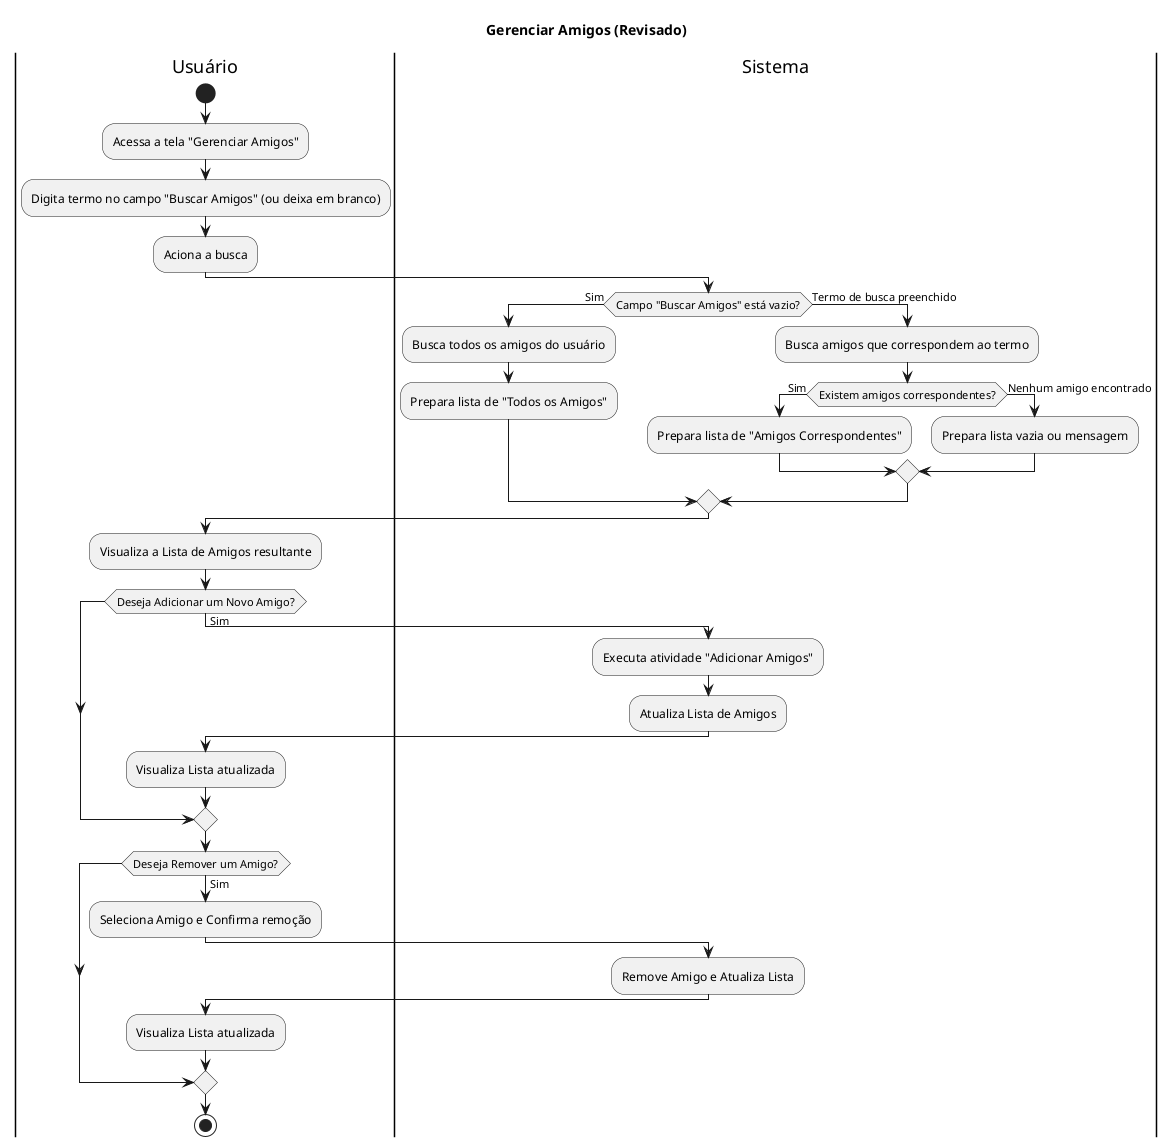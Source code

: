 @startuml

title Gerenciar Amigos (Revisado)

|Usuário|
start
:Acessa a tela "Gerenciar Amigos";
:Digita termo no campo "Buscar Amigos" (ou deixa em branco);
:Aciona a busca;

|Sistema|
if (Campo "Buscar Amigos" está vazio?) then (Sim)
    :Busca todos os amigos do usuário;
    :Prepara lista de "Todos os Amigos";
else (Termo de busca preenchido)
    :Busca amigos que correspondem ao termo;
    if (Existem amigos correspondentes?) then (Sim)
        :Prepara lista de "Amigos Correspondentes";
    else (Nenhum amigo encontrado)
        :Prepara lista vazia ou mensagem;
    endif
endif

|Usuário|
:Visualiza a Lista de Amigos resultante;

if (Deseja Adicionar um Novo Amigo?) then (Sim)
    |Sistema|
    :Executa atividade "Adicionar Amigos";
    :Atualiza Lista de Amigos;
    |Usuário|
    :Visualiza Lista atualizada;
endif

if (Deseja Remover um Amigo?) then (Sim)
    :Seleciona Amigo e Confirma remoção;
    |Sistema|
    :Remove Amigo e Atualiza Lista;
    |Usuário|
    :Visualiza Lista atualizada;
endif

stop

@enduml
